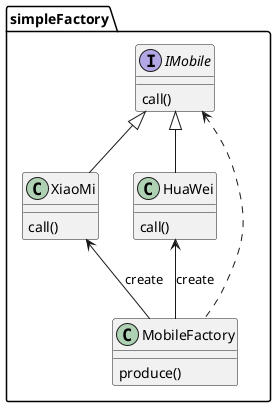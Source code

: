 @startuml
package simpleFactory{
interface IMobile{
call()
}
class XiaoMi {
call()
}
class HuaWei {
call()
}

class MobileFactory{
produce()
}

IMobile <|--  XiaoMi
IMobile <|--  HuaWei
IMobile <... MobileFactory
XiaoMi <-- MobileFactory:create
HuaWei <-- MobileFactory:create
}
@enduml